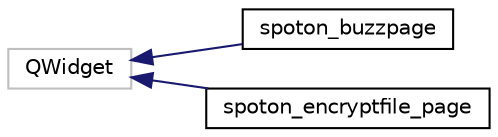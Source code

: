 digraph "Graphical Class Hierarchy"
{
  edge [fontname="Helvetica",fontsize="10",labelfontname="Helvetica",labelfontsize="10"];
  node [fontname="Helvetica",fontsize="10",shape=record];
  rankdir="LR";
  Node15 [label="QWidget",height=0.2,width=0.4,color="grey75", fillcolor="white", style="filled"];
  Node15 -> Node0 [dir="back",color="midnightblue",fontsize="10",style="solid",fontname="Helvetica"];
  Node0 [label="spoton_buzzpage",height=0.2,width=0.4,color="black", fillcolor="white", style="filled",URL="$classspoton__buzzpage.html"];
  Node15 -> Node17 [dir="back",color="midnightblue",fontsize="10",style="solid",fontname="Helvetica"];
  Node17 [label="spoton_encryptfile_page",height=0.2,width=0.4,color="black", fillcolor="white", style="filled",URL="$classspoton__encryptfile__page.html"];
}
